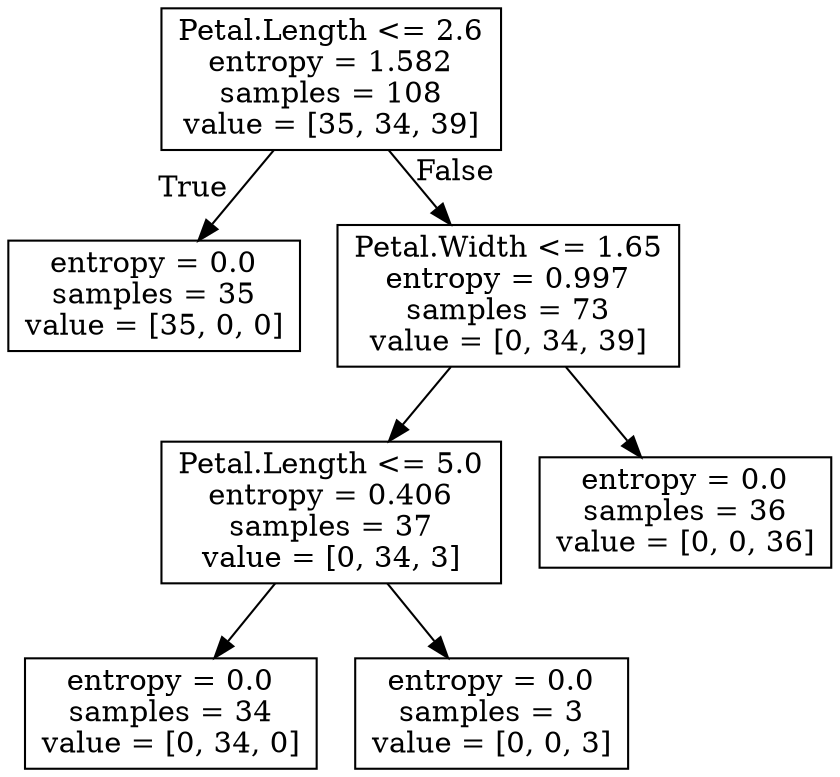 digraph Tree {
node [shape=box] ;
0 [label="Petal.Length <= 2.6\nentropy = 1.582\nsamples = 108\nvalue = [35, 34, 39]"] ;
1 [label="entropy = 0.0\nsamples = 35\nvalue = [35, 0, 0]"] ;
0 -> 1 [labeldistance=2.5, labelangle=45, headlabel="True"] ;
2 [label="Petal.Width <= 1.65\nentropy = 0.997\nsamples = 73\nvalue = [0, 34, 39]"] ;
0 -> 2 [labeldistance=2.5, labelangle=-45, headlabel="False"] ;
3 [label="Petal.Length <= 5.0\nentropy = 0.406\nsamples = 37\nvalue = [0, 34, 3]"] ;
2 -> 3 ;
4 [label="entropy = 0.0\nsamples = 34\nvalue = [0, 34, 0]"] ;
3 -> 4 ;
5 [label="entropy = 0.0\nsamples = 3\nvalue = [0, 0, 3]"] ;
3 -> 5 ;
6 [label="entropy = 0.0\nsamples = 36\nvalue = [0, 0, 36]"] ;
2 -> 6 ;
}